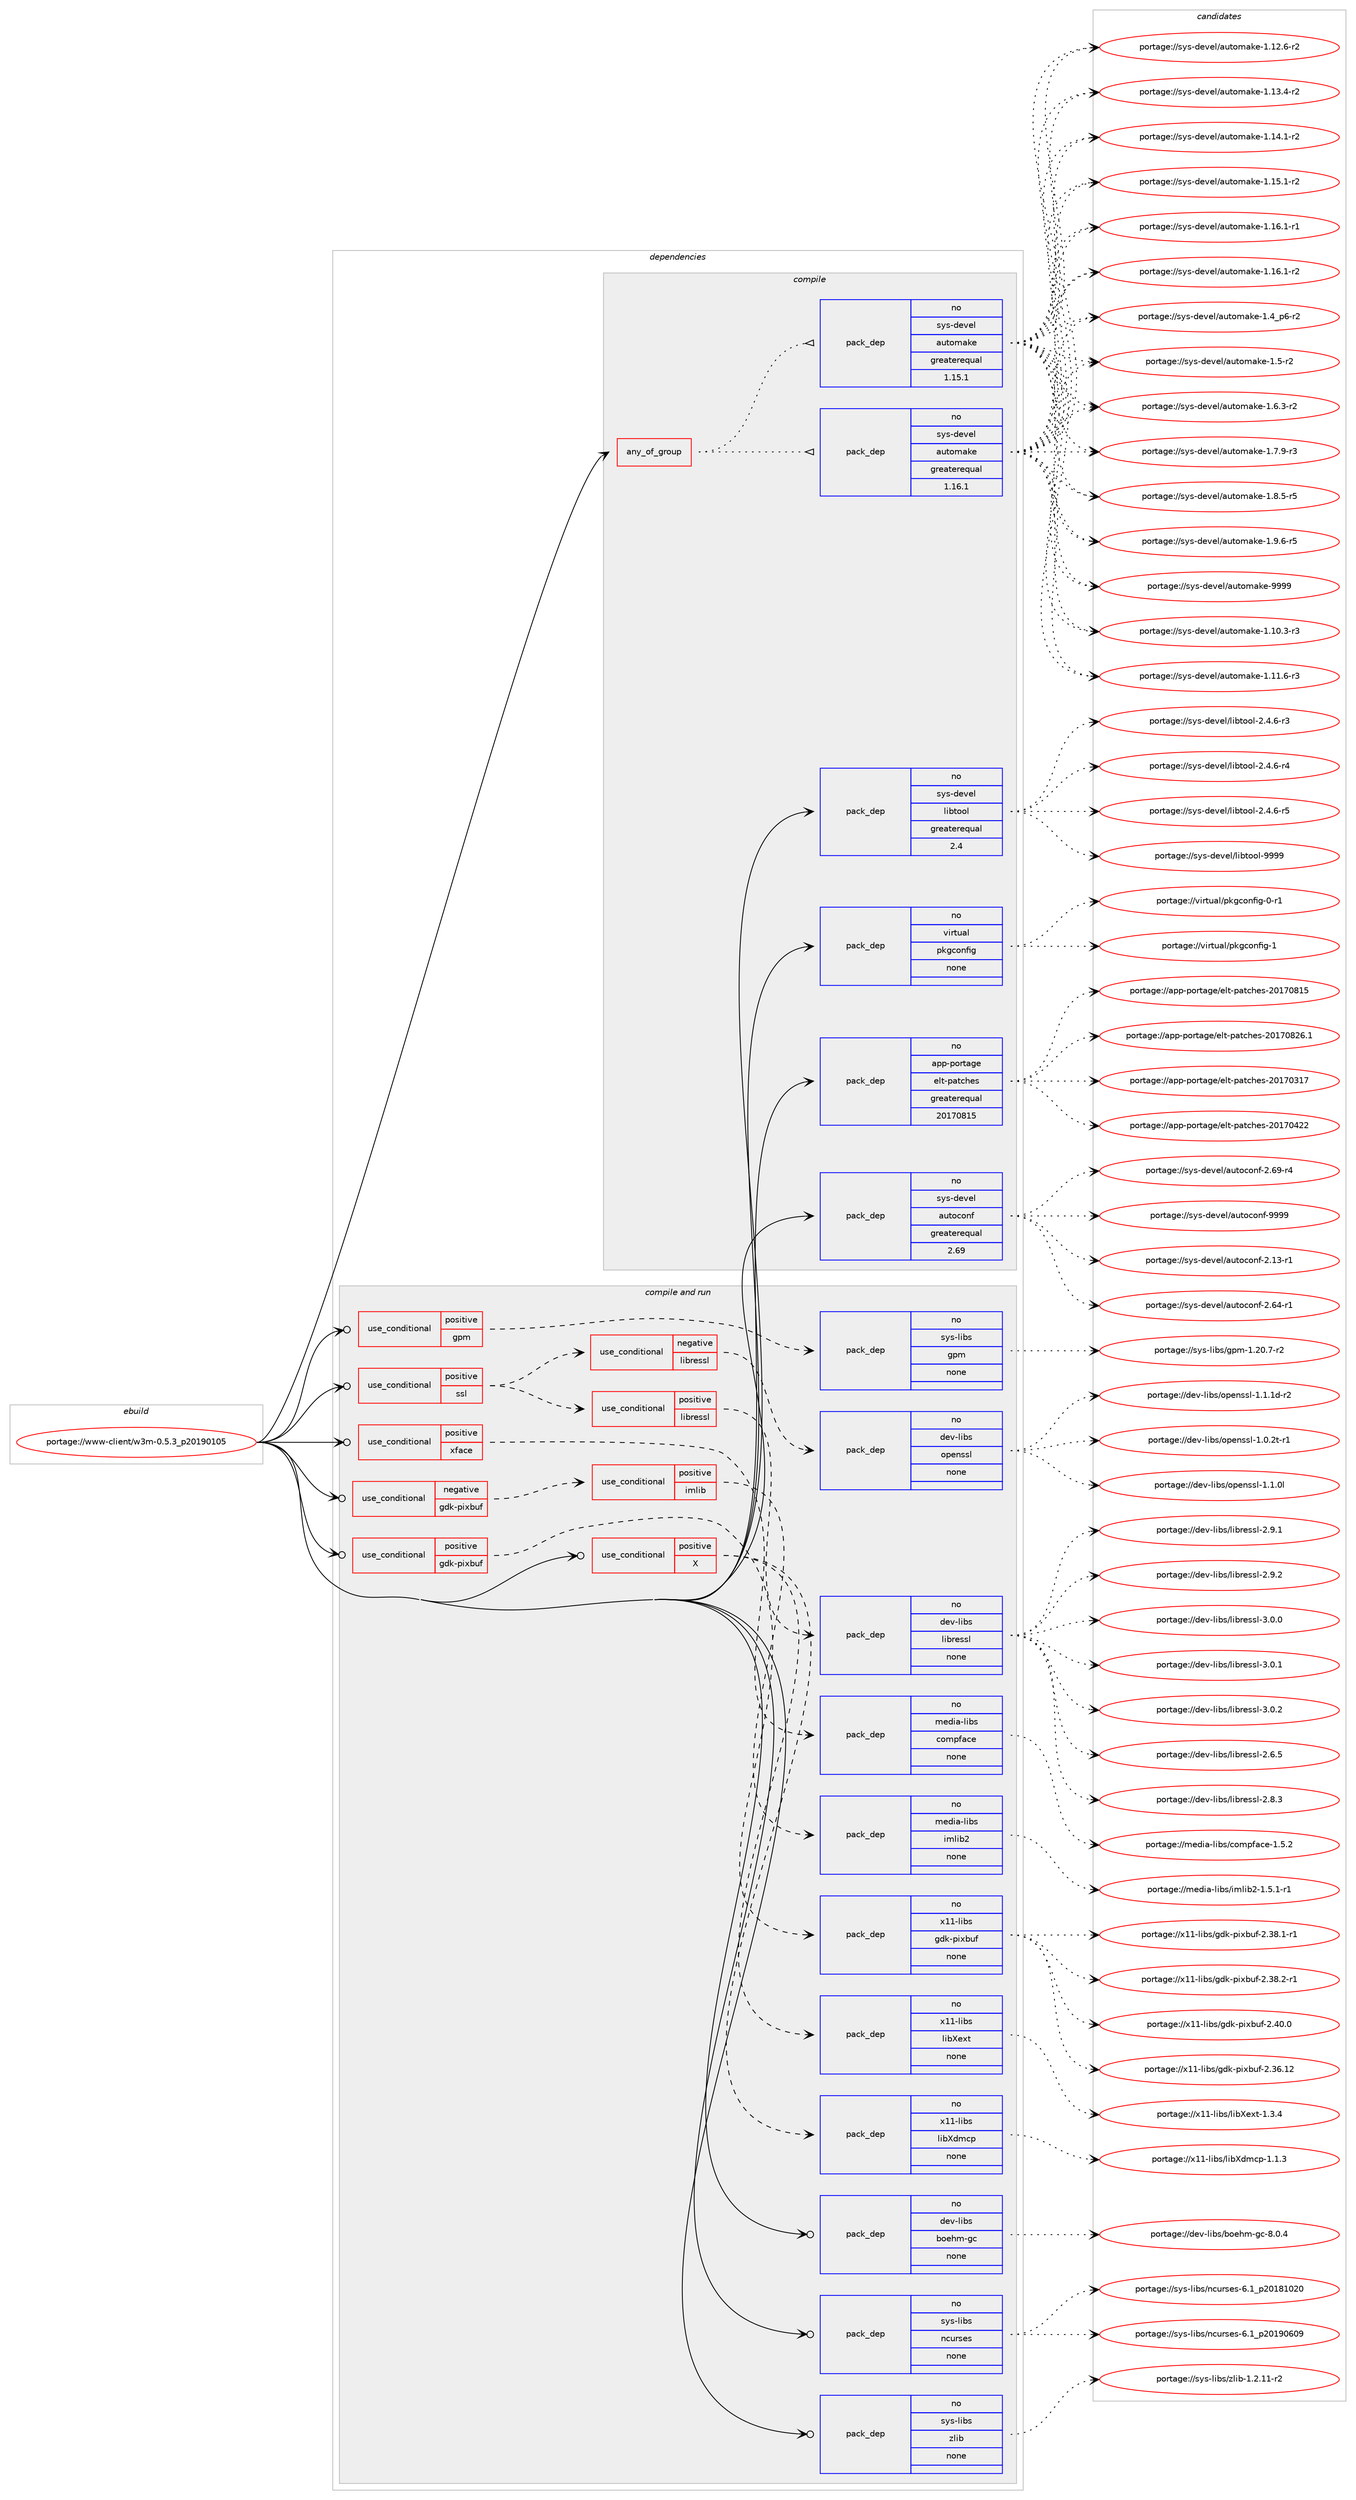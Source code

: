digraph prolog {

# *************
# Graph options
# *************

newrank=true;
concentrate=true;
compound=true;
graph [rankdir=LR,fontname=Helvetica,fontsize=10,ranksep=1.5];#, ranksep=2.5, nodesep=0.2];
edge  [arrowhead=vee];
node  [fontname=Helvetica,fontsize=10];

# **********
# The ebuild
# **********

subgraph cluster_leftcol {
color=gray;
rank=same;
label=<<i>ebuild</i>>;
id [label="portage://www-client/w3m-0.5.3_p20190105", color=red, width=4, href="../www-client/w3m-0.5.3_p20190105.svg"];
}

# ****************
# The dependencies
# ****************

subgraph cluster_midcol {
color=gray;
label=<<i>dependencies</i>>;
subgraph cluster_compile {
fillcolor="#eeeeee";
style=filled;
label=<<i>compile</i>>;
subgraph any7586 {
dependency442719 [label=<<TABLE BORDER="0" CELLBORDER="1" CELLSPACING="0" CELLPADDING="4"><TR><TD CELLPADDING="10">any_of_group</TD></TR></TABLE>>, shape=none, color=red];subgraph pack328354 {
dependency442720 [label=<<TABLE BORDER="0" CELLBORDER="1" CELLSPACING="0" CELLPADDING="4" WIDTH="220"><TR><TD ROWSPAN="6" CELLPADDING="30">pack_dep</TD></TR><TR><TD WIDTH="110">no</TD></TR><TR><TD>sys-devel</TD></TR><TR><TD>automake</TD></TR><TR><TD>greaterequal</TD></TR><TR><TD>1.16.1</TD></TR></TABLE>>, shape=none, color=blue];
}
dependency442719:e -> dependency442720:w [weight=20,style="dotted",arrowhead="oinv"];
subgraph pack328355 {
dependency442721 [label=<<TABLE BORDER="0" CELLBORDER="1" CELLSPACING="0" CELLPADDING="4" WIDTH="220"><TR><TD ROWSPAN="6" CELLPADDING="30">pack_dep</TD></TR><TR><TD WIDTH="110">no</TD></TR><TR><TD>sys-devel</TD></TR><TR><TD>automake</TD></TR><TR><TD>greaterequal</TD></TR><TR><TD>1.15.1</TD></TR></TABLE>>, shape=none, color=blue];
}
dependency442719:e -> dependency442721:w [weight=20,style="dotted",arrowhead="oinv"];
}
id:e -> dependency442719:w [weight=20,style="solid",arrowhead="vee"];
subgraph pack328356 {
dependency442722 [label=<<TABLE BORDER="0" CELLBORDER="1" CELLSPACING="0" CELLPADDING="4" WIDTH="220"><TR><TD ROWSPAN="6" CELLPADDING="30">pack_dep</TD></TR><TR><TD WIDTH="110">no</TD></TR><TR><TD>app-portage</TD></TR><TR><TD>elt-patches</TD></TR><TR><TD>greaterequal</TD></TR><TR><TD>20170815</TD></TR></TABLE>>, shape=none, color=blue];
}
id:e -> dependency442722:w [weight=20,style="solid",arrowhead="vee"];
subgraph pack328357 {
dependency442723 [label=<<TABLE BORDER="0" CELLBORDER="1" CELLSPACING="0" CELLPADDING="4" WIDTH="220"><TR><TD ROWSPAN="6" CELLPADDING="30">pack_dep</TD></TR><TR><TD WIDTH="110">no</TD></TR><TR><TD>sys-devel</TD></TR><TR><TD>autoconf</TD></TR><TR><TD>greaterequal</TD></TR><TR><TD>2.69</TD></TR></TABLE>>, shape=none, color=blue];
}
id:e -> dependency442723:w [weight=20,style="solid",arrowhead="vee"];
subgraph pack328358 {
dependency442724 [label=<<TABLE BORDER="0" CELLBORDER="1" CELLSPACING="0" CELLPADDING="4" WIDTH="220"><TR><TD ROWSPAN="6" CELLPADDING="30">pack_dep</TD></TR><TR><TD WIDTH="110">no</TD></TR><TR><TD>sys-devel</TD></TR><TR><TD>libtool</TD></TR><TR><TD>greaterequal</TD></TR><TR><TD>2.4</TD></TR></TABLE>>, shape=none, color=blue];
}
id:e -> dependency442724:w [weight=20,style="solid",arrowhead="vee"];
subgraph pack328359 {
dependency442725 [label=<<TABLE BORDER="0" CELLBORDER="1" CELLSPACING="0" CELLPADDING="4" WIDTH="220"><TR><TD ROWSPAN="6" CELLPADDING="30">pack_dep</TD></TR><TR><TD WIDTH="110">no</TD></TR><TR><TD>virtual</TD></TR><TR><TD>pkgconfig</TD></TR><TR><TD>none</TD></TR><TR><TD></TD></TR></TABLE>>, shape=none, color=blue];
}
id:e -> dependency442725:w [weight=20,style="solid",arrowhead="vee"];
}
subgraph cluster_compileandrun {
fillcolor="#eeeeee";
style=filled;
label=<<i>compile and run</i>>;
subgraph cond106497 {
dependency442726 [label=<<TABLE BORDER="0" CELLBORDER="1" CELLSPACING="0" CELLPADDING="4"><TR><TD ROWSPAN="3" CELLPADDING="10">use_conditional</TD></TR><TR><TD>negative</TD></TR><TR><TD>gdk-pixbuf</TD></TR></TABLE>>, shape=none, color=red];
subgraph cond106498 {
dependency442727 [label=<<TABLE BORDER="0" CELLBORDER="1" CELLSPACING="0" CELLPADDING="4"><TR><TD ROWSPAN="3" CELLPADDING="10">use_conditional</TD></TR><TR><TD>positive</TD></TR><TR><TD>imlib</TD></TR></TABLE>>, shape=none, color=red];
subgraph pack328360 {
dependency442728 [label=<<TABLE BORDER="0" CELLBORDER="1" CELLSPACING="0" CELLPADDING="4" WIDTH="220"><TR><TD ROWSPAN="6" CELLPADDING="30">pack_dep</TD></TR><TR><TD WIDTH="110">no</TD></TR><TR><TD>media-libs</TD></TR><TR><TD>imlib2</TD></TR><TR><TD>none</TD></TR><TR><TD></TD></TR></TABLE>>, shape=none, color=blue];
}
dependency442727:e -> dependency442728:w [weight=20,style="dashed",arrowhead="vee"];
}
dependency442726:e -> dependency442727:w [weight=20,style="dashed",arrowhead="vee"];
}
id:e -> dependency442726:w [weight=20,style="solid",arrowhead="odotvee"];
subgraph cond106499 {
dependency442729 [label=<<TABLE BORDER="0" CELLBORDER="1" CELLSPACING="0" CELLPADDING="4"><TR><TD ROWSPAN="3" CELLPADDING="10">use_conditional</TD></TR><TR><TD>positive</TD></TR><TR><TD>X</TD></TR></TABLE>>, shape=none, color=red];
subgraph pack328361 {
dependency442730 [label=<<TABLE BORDER="0" CELLBORDER="1" CELLSPACING="0" CELLPADDING="4" WIDTH="220"><TR><TD ROWSPAN="6" CELLPADDING="30">pack_dep</TD></TR><TR><TD WIDTH="110">no</TD></TR><TR><TD>x11-libs</TD></TR><TR><TD>libXdmcp</TD></TR><TR><TD>none</TD></TR><TR><TD></TD></TR></TABLE>>, shape=none, color=blue];
}
dependency442729:e -> dependency442730:w [weight=20,style="dashed",arrowhead="vee"];
subgraph pack328362 {
dependency442731 [label=<<TABLE BORDER="0" CELLBORDER="1" CELLSPACING="0" CELLPADDING="4" WIDTH="220"><TR><TD ROWSPAN="6" CELLPADDING="30">pack_dep</TD></TR><TR><TD WIDTH="110">no</TD></TR><TR><TD>x11-libs</TD></TR><TR><TD>libXext</TD></TR><TR><TD>none</TD></TR><TR><TD></TD></TR></TABLE>>, shape=none, color=blue];
}
dependency442729:e -> dependency442731:w [weight=20,style="dashed",arrowhead="vee"];
}
id:e -> dependency442729:w [weight=20,style="solid",arrowhead="odotvee"];
subgraph cond106500 {
dependency442732 [label=<<TABLE BORDER="0" CELLBORDER="1" CELLSPACING="0" CELLPADDING="4"><TR><TD ROWSPAN="3" CELLPADDING="10">use_conditional</TD></TR><TR><TD>positive</TD></TR><TR><TD>gdk-pixbuf</TD></TR></TABLE>>, shape=none, color=red];
subgraph pack328363 {
dependency442733 [label=<<TABLE BORDER="0" CELLBORDER="1" CELLSPACING="0" CELLPADDING="4" WIDTH="220"><TR><TD ROWSPAN="6" CELLPADDING="30">pack_dep</TD></TR><TR><TD WIDTH="110">no</TD></TR><TR><TD>x11-libs</TD></TR><TR><TD>gdk-pixbuf</TD></TR><TR><TD>none</TD></TR><TR><TD></TD></TR></TABLE>>, shape=none, color=blue];
}
dependency442732:e -> dependency442733:w [weight=20,style="dashed",arrowhead="vee"];
}
id:e -> dependency442732:w [weight=20,style="solid",arrowhead="odotvee"];
subgraph cond106501 {
dependency442734 [label=<<TABLE BORDER="0" CELLBORDER="1" CELLSPACING="0" CELLPADDING="4"><TR><TD ROWSPAN="3" CELLPADDING="10">use_conditional</TD></TR><TR><TD>positive</TD></TR><TR><TD>gpm</TD></TR></TABLE>>, shape=none, color=red];
subgraph pack328364 {
dependency442735 [label=<<TABLE BORDER="0" CELLBORDER="1" CELLSPACING="0" CELLPADDING="4" WIDTH="220"><TR><TD ROWSPAN="6" CELLPADDING="30">pack_dep</TD></TR><TR><TD WIDTH="110">no</TD></TR><TR><TD>sys-libs</TD></TR><TR><TD>gpm</TD></TR><TR><TD>none</TD></TR><TR><TD></TD></TR></TABLE>>, shape=none, color=blue];
}
dependency442734:e -> dependency442735:w [weight=20,style="dashed",arrowhead="vee"];
}
id:e -> dependency442734:w [weight=20,style="solid",arrowhead="odotvee"];
subgraph cond106502 {
dependency442736 [label=<<TABLE BORDER="0" CELLBORDER="1" CELLSPACING="0" CELLPADDING="4"><TR><TD ROWSPAN="3" CELLPADDING="10">use_conditional</TD></TR><TR><TD>positive</TD></TR><TR><TD>ssl</TD></TR></TABLE>>, shape=none, color=red];
subgraph cond106503 {
dependency442737 [label=<<TABLE BORDER="0" CELLBORDER="1" CELLSPACING="0" CELLPADDING="4"><TR><TD ROWSPAN="3" CELLPADDING="10">use_conditional</TD></TR><TR><TD>negative</TD></TR><TR><TD>libressl</TD></TR></TABLE>>, shape=none, color=red];
subgraph pack328365 {
dependency442738 [label=<<TABLE BORDER="0" CELLBORDER="1" CELLSPACING="0" CELLPADDING="4" WIDTH="220"><TR><TD ROWSPAN="6" CELLPADDING="30">pack_dep</TD></TR><TR><TD WIDTH="110">no</TD></TR><TR><TD>dev-libs</TD></TR><TR><TD>openssl</TD></TR><TR><TD>none</TD></TR><TR><TD></TD></TR></TABLE>>, shape=none, color=blue];
}
dependency442737:e -> dependency442738:w [weight=20,style="dashed",arrowhead="vee"];
}
dependency442736:e -> dependency442737:w [weight=20,style="dashed",arrowhead="vee"];
subgraph cond106504 {
dependency442739 [label=<<TABLE BORDER="0" CELLBORDER="1" CELLSPACING="0" CELLPADDING="4"><TR><TD ROWSPAN="3" CELLPADDING="10">use_conditional</TD></TR><TR><TD>positive</TD></TR><TR><TD>libressl</TD></TR></TABLE>>, shape=none, color=red];
subgraph pack328366 {
dependency442740 [label=<<TABLE BORDER="0" CELLBORDER="1" CELLSPACING="0" CELLPADDING="4" WIDTH="220"><TR><TD ROWSPAN="6" CELLPADDING="30">pack_dep</TD></TR><TR><TD WIDTH="110">no</TD></TR><TR><TD>dev-libs</TD></TR><TR><TD>libressl</TD></TR><TR><TD>none</TD></TR><TR><TD></TD></TR></TABLE>>, shape=none, color=blue];
}
dependency442739:e -> dependency442740:w [weight=20,style="dashed",arrowhead="vee"];
}
dependency442736:e -> dependency442739:w [weight=20,style="dashed",arrowhead="vee"];
}
id:e -> dependency442736:w [weight=20,style="solid",arrowhead="odotvee"];
subgraph cond106505 {
dependency442741 [label=<<TABLE BORDER="0" CELLBORDER="1" CELLSPACING="0" CELLPADDING="4"><TR><TD ROWSPAN="3" CELLPADDING="10">use_conditional</TD></TR><TR><TD>positive</TD></TR><TR><TD>xface</TD></TR></TABLE>>, shape=none, color=red];
subgraph pack328367 {
dependency442742 [label=<<TABLE BORDER="0" CELLBORDER="1" CELLSPACING="0" CELLPADDING="4" WIDTH="220"><TR><TD ROWSPAN="6" CELLPADDING="30">pack_dep</TD></TR><TR><TD WIDTH="110">no</TD></TR><TR><TD>media-libs</TD></TR><TR><TD>compface</TD></TR><TR><TD>none</TD></TR><TR><TD></TD></TR></TABLE>>, shape=none, color=blue];
}
dependency442741:e -> dependency442742:w [weight=20,style="dashed",arrowhead="vee"];
}
id:e -> dependency442741:w [weight=20,style="solid",arrowhead="odotvee"];
subgraph pack328368 {
dependency442743 [label=<<TABLE BORDER="0" CELLBORDER="1" CELLSPACING="0" CELLPADDING="4" WIDTH="220"><TR><TD ROWSPAN="6" CELLPADDING="30">pack_dep</TD></TR><TR><TD WIDTH="110">no</TD></TR><TR><TD>dev-libs</TD></TR><TR><TD>boehm-gc</TD></TR><TR><TD>none</TD></TR><TR><TD></TD></TR></TABLE>>, shape=none, color=blue];
}
id:e -> dependency442743:w [weight=20,style="solid",arrowhead="odotvee"];
subgraph pack328369 {
dependency442744 [label=<<TABLE BORDER="0" CELLBORDER="1" CELLSPACING="0" CELLPADDING="4" WIDTH="220"><TR><TD ROWSPAN="6" CELLPADDING="30">pack_dep</TD></TR><TR><TD WIDTH="110">no</TD></TR><TR><TD>sys-libs</TD></TR><TR><TD>ncurses</TD></TR><TR><TD>none</TD></TR><TR><TD></TD></TR></TABLE>>, shape=none, color=blue];
}
id:e -> dependency442744:w [weight=20,style="solid",arrowhead="odotvee"];
subgraph pack328370 {
dependency442745 [label=<<TABLE BORDER="0" CELLBORDER="1" CELLSPACING="0" CELLPADDING="4" WIDTH="220"><TR><TD ROWSPAN="6" CELLPADDING="30">pack_dep</TD></TR><TR><TD WIDTH="110">no</TD></TR><TR><TD>sys-libs</TD></TR><TR><TD>zlib</TD></TR><TR><TD>none</TD></TR><TR><TD></TD></TR></TABLE>>, shape=none, color=blue];
}
id:e -> dependency442745:w [weight=20,style="solid",arrowhead="odotvee"];
}
subgraph cluster_run {
fillcolor="#eeeeee";
style=filled;
label=<<i>run</i>>;
}
}

# **************
# The candidates
# **************

subgraph cluster_choices {
rank=same;
color=gray;
label=<<i>candidates</i>>;

subgraph choice328354 {
color=black;
nodesep=1;
choiceportage11512111545100101118101108479711711611110997107101454946494846514511451 [label="portage://sys-devel/automake-1.10.3-r3", color=red, width=4,href="../sys-devel/automake-1.10.3-r3.svg"];
choiceportage11512111545100101118101108479711711611110997107101454946494946544511451 [label="portage://sys-devel/automake-1.11.6-r3", color=red, width=4,href="../sys-devel/automake-1.11.6-r3.svg"];
choiceportage11512111545100101118101108479711711611110997107101454946495046544511450 [label="portage://sys-devel/automake-1.12.6-r2", color=red, width=4,href="../sys-devel/automake-1.12.6-r2.svg"];
choiceportage11512111545100101118101108479711711611110997107101454946495146524511450 [label="portage://sys-devel/automake-1.13.4-r2", color=red, width=4,href="../sys-devel/automake-1.13.4-r2.svg"];
choiceportage11512111545100101118101108479711711611110997107101454946495246494511450 [label="portage://sys-devel/automake-1.14.1-r2", color=red, width=4,href="../sys-devel/automake-1.14.1-r2.svg"];
choiceportage11512111545100101118101108479711711611110997107101454946495346494511450 [label="portage://sys-devel/automake-1.15.1-r2", color=red, width=4,href="../sys-devel/automake-1.15.1-r2.svg"];
choiceportage11512111545100101118101108479711711611110997107101454946495446494511449 [label="portage://sys-devel/automake-1.16.1-r1", color=red, width=4,href="../sys-devel/automake-1.16.1-r1.svg"];
choiceportage11512111545100101118101108479711711611110997107101454946495446494511450 [label="portage://sys-devel/automake-1.16.1-r2", color=red, width=4,href="../sys-devel/automake-1.16.1-r2.svg"];
choiceportage115121115451001011181011084797117116111109971071014549465295112544511450 [label="portage://sys-devel/automake-1.4_p6-r2", color=red, width=4,href="../sys-devel/automake-1.4_p6-r2.svg"];
choiceportage11512111545100101118101108479711711611110997107101454946534511450 [label="portage://sys-devel/automake-1.5-r2", color=red, width=4,href="../sys-devel/automake-1.5-r2.svg"];
choiceportage115121115451001011181011084797117116111109971071014549465446514511450 [label="portage://sys-devel/automake-1.6.3-r2", color=red, width=4,href="../sys-devel/automake-1.6.3-r2.svg"];
choiceportage115121115451001011181011084797117116111109971071014549465546574511451 [label="portage://sys-devel/automake-1.7.9-r3", color=red, width=4,href="../sys-devel/automake-1.7.9-r3.svg"];
choiceportage115121115451001011181011084797117116111109971071014549465646534511453 [label="portage://sys-devel/automake-1.8.5-r5", color=red, width=4,href="../sys-devel/automake-1.8.5-r5.svg"];
choiceportage115121115451001011181011084797117116111109971071014549465746544511453 [label="portage://sys-devel/automake-1.9.6-r5", color=red, width=4,href="../sys-devel/automake-1.9.6-r5.svg"];
choiceportage115121115451001011181011084797117116111109971071014557575757 [label="portage://sys-devel/automake-9999", color=red, width=4,href="../sys-devel/automake-9999.svg"];
dependency442720:e -> choiceportage11512111545100101118101108479711711611110997107101454946494846514511451:w [style=dotted,weight="100"];
dependency442720:e -> choiceportage11512111545100101118101108479711711611110997107101454946494946544511451:w [style=dotted,weight="100"];
dependency442720:e -> choiceportage11512111545100101118101108479711711611110997107101454946495046544511450:w [style=dotted,weight="100"];
dependency442720:e -> choiceportage11512111545100101118101108479711711611110997107101454946495146524511450:w [style=dotted,weight="100"];
dependency442720:e -> choiceportage11512111545100101118101108479711711611110997107101454946495246494511450:w [style=dotted,weight="100"];
dependency442720:e -> choiceportage11512111545100101118101108479711711611110997107101454946495346494511450:w [style=dotted,weight="100"];
dependency442720:e -> choiceportage11512111545100101118101108479711711611110997107101454946495446494511449:w [style=dotted,weight="100"];
dependency442720:e -> choiceportage11512111545100101118101108479711711611110997107101454946495446494511450:w [style=dotted,weight="100"];
dependency442720:e -> choiceportage115121115451001011181011084797117116111109971071014549465295112544511450:w [style=dotted,weight="100"];
dependency442720:e -> choiceportage11512111545100101118101108479711711611110997107101454946534511450:w [style=dotted,weight="100"];
dependency442720:e -> choiceportage115121115451001011181011084797117116111109971071014549465446514511450:w [style=dotted,weight="100"];
dependency442720:e -> choiceportage115121115451001011181011084797117116111109971071014549465546574511451:w [style=dotted,weight="100"];
dependency442720:e -> choiceportage115121115451001011181011084797117116111109971071014549465646534511453:w [style=dotted,weight="100"];
dependency442720:e -> choiceportage115121115451001011181011084797117116111109971071014549465746544511453:w [style=dotted,weight="100"];
dependency442720:e -> choiceportage115121115451001011181011084797117116111109971071014557575757:w [style=dotted,weight="100"];
}
subgraph choice328355 {
color=black;
nodesep=1;
choiceportage11512111545100101118101108479711711611110997107101454946494846514511451 [label="portage://sys-devel/automake-1.10.3-r3", color=red, width=4,href="../sys-devel/automake-1.10.3-r3.svg"];
choiceportage11512111545100101118101108479711711611110997107101454946494946544511451 [label="portage://sys-devel/automake-1.11.6-r3", color=red, width=4,href="../sys-devel/automake-1.11.6-r3.svg"];
choiceportage11512111545100101118101108479711711611110997107101454946495046544511450 [label="portage://sys-devel/automake-1.12.6-r2", color=red, width=4,href="../sys-devel/automake-1.12.6-r2.svg"];
choiceportage11512111545100101118101108479711711611110997107101454946495146524511450 [label="portage://sys-devel/automake-1.13.4-r2", color=red, width=4,href="../sys-devel/automake-1.13.4-r2.svg"];
choiceportage11512111545100101118101108479711711611110997107101454946495246494511450 [label="portage://sys-devel/automake-1.14.1-r2", color=red, width=4,href="../sys-devel/automake-1.14.1-r2.svg"];
choiceportage11512111545100101118101108479711711611110997107101454946495346494511450 [label="portage://sys-devel/automake-1.15.1-r2", color=red, width=4,href="../sys-devel/automake-1.15.1-r2.svg"];
choiceportage11512111545100101118101108479711711611110997107101454946495446494511449 [label="portage://sys-devel/automake-1.16.1-r1", color=red, width=4,href="../sys-devel/automake-1.16.1-r1.svg"];
choiceportage11512111545100101118101108479711711611110997107101454946495446494511450 [label="portage://sys-devel/automake-1.16.1-r2", color=red, width=4,href="../sys-devel/automake-1.16.1-r2.svg"];
choiceportage115121115451001011181011084797117116111109971071014549465295112544511450 [label="portage://sys-devel/automake-1.4_p6-r2", color=red, width=4,href="../sys-devel/automake-1.4_p6-r2.svg"];
choiceportage11512111545100101118101108479711711611110997107101454946534511450 [label="portage://sys-devel/automake-1.5-r2", color=red, width=4,href="../sys-devel/automake-1.5-r2.svg"];
choiceportage115121115451001011181011084797117116111109971071014549465446514511450 [label="portage://sys-devel/automake-1.6.3-r2", color=red, width=4,href="../sys-devel/automake-1.6.3-r2.svg"];
choiceportage115121115451001011181011084797117116111109971071014549465546574511451 [label="portage://sys-devel/automake-1.7.9-r3", color=red, width=4,href="../sys-devel/automake-1.7.9-r3.svg"];
choiceportage115121115451001011181011084797117116111109971071014549465646534511453 [label="portage://sys-devel/automake-1.8.5-r5", color=red, width=4,href="../sys-devel/automake-1.8.5-r5.svg"];
choiceportage115121115451001011181011084797117116111109971071014549465746544511453 [label="portage://sys-devel/automake-1.9.6-r5", color=red, width=4,href="../sys-devel/automake-1.9.6-r5.svg"];
choiceportage115121115451001011181011084797117116111109971071014557575757 [label="portage://sys-devel/automake-9999", color=red, width=4,href="../sys-devel/automake-9999.svg"];
dependency442721:e -> choiceportage11512111545100101118101108479711711611110997107101454946494846514511451:w [style=dotted,weight="100"];
dependency442721:e -> choiceportage11512111545100101118101108479711711611110997107101454946494946544511451:w [style=dotted,weight="100"];
dependency442721:e -> choiceportage11512111545100101118101108479711711611110997107101454946495046544511450:w [style=dotted,weight="100"];
dependency442721:e -> choiceportage11512111545100101118101108479711711611110997107101454946495146524511450:w [style=dotted,weight="100"];
dependency442721:e -> choiceportage11512111545100101118101108479711711611110997107101454946495246494511450:w [style=dotted,weight="100"];
dependency442721:e -> choiceportage11512111545100101118101108479711711611110997107101454946495346494511450:w [style=dotted,weight="100"];
dependency442721:e -> choiceportage11512111545100101118101108479711711611110997107101454946495446494511449:w [style=dotted,weight="100"];
dependency442721:e -> choiceportage11512111545100101118101108479711711611110997107101454946495446494511450:w [style=dotted,weight="100"];
dependency442721:e -> choiceportage115121115451001011181011084797117116111109971071014549465295112544511450:w [style=dotted,weight="100"];
dependency442721:e -> choiceportage11512111545100101118101108479711711611110997107101454946534511450:w [style=dotted,weight="100"];
dependency442721:e -> choiceportage115121115451001011181011084797117116111109971071014549465446514511450:w [style=dotted,weight="100"];
dependency442721:e -> choiceportage115121115451001011181011084797117116111109971071014549465546574511451:w [style=dotted,weight="100"];
dependency442721:e -> choiceportage115121115451001011181011084797117116111109971071014549465646534511453:w [style=dotted,weight="100"];
dependency442721:e -> choiceportage115121115451001011181011084797117116111109971071014549465746544511453:w [style=dotted,weight="100"];
dependency442721:e -> choiceportage115121115451001011181011084797117116111109971071014557575757:w [style=dotted,weight="100"];
}
subgraph choice328356 {
color=black;
nodesep=1;
choiceportage97112112451121111141169710310147101108116451129711699104101115455048495548514955 [label="portage://app-portage/elt-patches-20170317", color=red, width=4,href="../app-portage/elt-patches-20170317.svg"];
choiceportage97112112451121111141169710310147101108116451129711699104101115455048495548525050 [label="portage://app-portage/elt-patches-20170422", color=red, width=4,href="../app-portage/elt-patches-20170422.svg"];
choiceportage97112112451121111141169710310147101108116451129711699104101115455048495548564953 [label="portage://app-portage/elt-patches-20170815", color=red, width=4,href="../app-portage/elt-patches-20170815.svg"];
choiceportage971121124511211111411697103101471011081164511297116991041011154550484955485650544649 [label="portage://app-portage/elt-patches-20170826.1", color=red, width=4,href="../app-portage/elt-patches-20170826.1.svg"];
dependency442722:e -> choiceportage97112112451121111141169710310147101108116451129711699104101115455048495548514955:w [style=dotted,weight="100"];
dependency442722:e -> choiceportage97112112451121111141169710310147101108116451129711699104101115455048495548525050:w [style=dotted,weight="100"];
dependency442722:e -> choiceportage97112112451121111141169710310147101108116451129711699104101115455048495548564953:w [style=dotted,weight="100"];
dependency442722:e -> choiceportage971121124511211111411697103101471011081164511297116991041011154550484955485650544649:w [style=dotted,weight="100"];
}
subgraph choice328357 {
color=black;
nodesep=1;
choiceportage1151211154510010111810110847971171161119911111010245504649514511449 [label="portage://sys-devel/autoconf-2.13-r1", color=red, width=4,href="../sys-devel/autoconf-2.13-r1.svg"];
choiceportage1151211154510010111810110847971171161119911111010245504654524511449 [label="portage://sys-devel/autoconf-2.64-r1", color=red, width=4,href="../sys-devel/autoconf-2.64-r1.svg"];
choiceportage1151211154510010111810110847971171161119911111010245504654574511452 [label="portage://sys-devel/autoconf-2.69-r4", color=red, width=4,href="../sys-devel/autoconf-2.69-r4.svg"];
choiceportage115121115451001011181011084797117116111991111101024557575757 [label="portage://sys-devel/autoconf-9999", color=red, width=4,href="../sys-devel/autoconf-9999.svg"];
dependency442723:e -> choiceportage1151211154510010111810110847971171161119911111010245504649514511449:w [style=dotted,weight="100"];
dependency442723:e -> choiceportage1151211154510010111810110847971171161119911111010245504654524511449:w [style=dotted,weight="100"];
dependency442723:e -> choiceportage1151211154510010111810110847971171161119911111010245504654574511452:w [style=dotted,weight="100"];
dependency442723:e -> choiceportage115121115451001011181011084797117116111991111101024557575757:w [style=dotted,weight="100"];
}
subgraph choice328358 {
color=black;
nodesep=1;
choiceportage1151211154510010111810110847108105981161111111084550465246544511451 [label="portage://sys-devel/libtool-2.4.6-r3", color=red, width=4,href="../sys-devel/libtool-2.4.6-r3.svg"];
choiceportage1151211154510010111810110847108105981161111111084550465246544511452 [label="portage://sys-devel/libtool-2.4.6-r4", color=red, width=4,href="../sys-devel/libtool-2.4.6-r4.svg"];
choiceportage1151211154510010111810110847108105981161111111084550465246544511453 [label="portage://sys-devel/libtool-2.4.6-r5", color=red, width=4,href="../sys-devel/libtool-2.4.6-r5.svg"];
choiceportage1151211154510010111810110847108105981161111111084557575757 [label="portage://sys-devel/libtool-9999", color=red, width=4,href="../sys-devel/libtool-9999.svg"];
dependency442724:e -> choiceportage1151211154510010111810110847108105981161111111084550465246544511451:w [style=dotted,weight="100"];
dependency442724:e -> choiceportage1151211154510010111810110847108105981161111111084550465246544511452:w [style=dotted,weight="100"];
dependency442724:e -> choiceportage1151211154510010111810110847108105981161111111084550465246544511453:w [style=dotted,weight="100"];
dependency442724:e -> choiceportage1151211154510010111810110847108105981161111111084557575757:w [style=dotted,weight="100"];
}
subgraph choice328359 {
color=black;
nodesep=1;
choiceportage11810511411611797108471121071039911111010210510345484511449 [label="portage://virtual/pkgconfig-0-r1", color=red, width=4,href="../virtual/pkgconfig-0-r1.svg"];
choiceportage1181051141161179710847112107103991111101021051034549 [label="portage://virtual/pkgconfig-1", color=red, width=4,href="../virtual/pkgconfig-1.svg"];
dependency442725:e -> choiceportage11810511411611797108471121071039911111010210510345484511449:w [style=dotted,weight="100"];
dependency442725:e -> choiceportage1181051141161179710847112107103991111101021051034549:w [style=dotted,weight="100"];
}
subgraph choice328360 {
color=black;
nodesep=1;
choiceportage1091011001059745108105981154710510910810598504549465346494511449 [label="portage://media-libs/imlib2-1.5.1-r1", color=red, width=4,href="../media-libs/imlib2-1.5.1-r1.svg"];
dependency442728:e -> choiceportage1091011001059745108105981154710510910810598504549465346494511449:w [style=dotted,weight="100"];
}
subgraph choice328361 {
color=black;
nodesep=1;
choiceportage1204949451081059811547108105988810010999112454946494651 [label="portage://x11-libs/libXdmcp-1.1.3", color=red, width=4,href="../x11-libs/libXdmcp-1.1.3.svg"];
dependency442730:e -> choiceportage1204949451081059811547108105988810010999112454946494651:w [style=dotted,weight="100"];
}
subgraph choice328362 {
color=black;
nodesep=1;
choiceportage12049494510810598115471081059888101120116454946514652 [label="portage://x11-libs/libXext-1.3.4", color=red, width=4,href="../x11-libs/libXext-1.3.4.svg"];
dependency442731:e -> choiceportage12049494510810598115471081059888101120116454946514652:w [style=dotted,weight="100"];
}
subgraph choice328363 {
color=black;
nodesep=1;
choiceportage120494945108105981154710310010745112105120981171024550465154464950 [label="portage://x11-libs/gdk-pixbuf-2.36.12", color=red, width=4,href="../x11-libs/gdk-pixbuf-2.36.12.svg"];
choiceportage12049494510810598115471031001074511210512098117102455046515646494511449 [label="portage://x11-libs/gdk-pixbuf-2.38.1-r1", color=red, width=4,href="../x11-libs/gdk-pixbuf-2.38.1-r1.svg"];
choiceportage12049494510810598115471031001074511210512098117102455046515646504511449 [label="portage://x11-libs/gdk-pixbuf-2.38.2-r1", color=red, width=4,href="../x11-libs/gdk-pixbuf-2.38.2-r1.svg"];
choiceportage1204949451081059811547103100107451121051209811710245504652484648 [label="portage://x11-libs/gdk-pixbuf-2.40.0", color=red, width=4,href="../x11-libs/gdk-pixbuf-2.40.0.svg"];
dependency442733:e -> choiceportage120494945108105981154710310010745112105120981171024550465154464950:w [style=dotted,weight="100"];
dependency442733:e -> choiceportage12049494510810598115471031001074511210512098117102455046515646494511449:w [style=dotted,weight="100"];
dependency442733:e -> choiceportage12049494510810598115471031001074511210512098117102455046515646504511449:w [style=dotted,weight="100"];
dependency442733:e -> choiceportage1204949451081059811547103100107451121051209811710245504652484648:w [style=dotted,weight="100"];
}
subgraph choice328364 {
color=black;
nodesep=1;
choiceportage115121115451081059811547103112109454946504846554511450 [label="portage://sys-libs/gpm-1.20.7-r2", color=red, width=4,href="../sys-libs/gpm-1.20.7-r2.svg"];
dependency442735:e -> choiceportage115121115451081059811547103112109454946504846554511450:w [style=dotted,weight="100"];
}
subgraph choice328365 {
color=black;
nodesep=1;
choiceportage1001011184510810598115471111121011101151151084549464846501164511449 [label="portage://dev-libs/openssl-1.0.2t-r1", color=red, width=4,href="../dev-libs/openssl-1.0.2t-r1.svg"];
choiceportage100101118451081059811547111112101110115115108454946494648108 [label="portage://dev-libs/openssl-1.1.0l", color=red, width=4,href="../dev-libs/openssl-1.1.0l.svg"];
choiceportage1001011184510810598115471111121011101151151084549464946491004511450 [label="portage://dev-libs/openssl-1.1.1d-r2", color=red, width=4,href="../dev-libs/openssl-1.1.1d-r2.svg"];
dependency442738:e -> choiceportage1001011184510810598115471111121011101151151084549464846501164511449:w [style=dotted,weight="100"];
dependency442738:e -> choiceportage100101118451081059811547111112101110115115108454946494648108:w [style=dotted,weight="100"];
dependency442738:e -> choiceportage1001011184510810598115471111121011101151151084549464946491004511450:w [style=dotted,weight="100"];
}
subgraph choice328366 {
color=black;
nodesep=1;
choiceportage10010111845108105981154710810598114101115115108455046544653 [label="portage://dev-libs/libressl-2.6.5", color=red, width=4,href="../dev-libs/libressl-2.6.5.svg"];
choiceportage10010111845108105981154710810598114101115115108455046564651 [label="portage://dev-libs/libressl-2.8.3", color=red, width=4,href="../dev-libs/libressl-2.8.3.svg"];
choiceportage10010111845108105981154710810598114101115115108455046574649 [label="portage://dev-libs/libressl-2.9.1", color=red, width=4,href="../dev-libs/libressl-2.9.1.svg"];
choiceportage10010111845108105981154710810598114101115115108455046574650 [label="portage://dev-libs/libressl-2.9.2", color=red, width=4,href="../dev-libs/libressl-2.9.2.svg"];
choiceportage10010111845108105981154710810598114101115115108455146484648 [label="portage://dev-libs/libressl-3.0.0", color=red, width=4,href="../dev-libs/libressl-3.0.0.svg"];
choiceportage10010111845108105981154710810598114101115115108455146484649 [label="portage://dev-libs/libressl-3.0.1", color=red, width=4,href="../dev-libs/libressl-3.0.1.svg"];
choiceportage10010111845108105981154710810598114101115115108455146484650 [label="portage://dev-libs/libressl-3.0.2", color=red, width=4,href="../dev-libs/libressl-3.0.2.svg"];
dependency442740:e -> choiceportage10010111845108105981154710810598114101115115108455046544653:w [style=dotted,weight="100"];
dependency442740:e -> choiceportage10010111845108105981154710810598114101115115108455046564651:w [style=dotted,weight="100"];
dependency442740:e -> choiceportage10010111845108105981154710810598114101115115108455046574649:w [style=dotted,weight="100"];
dependency442740:e -> choiceportage10010111845108105981154710810598114101115115108455046574650:w [style=dotted,weight="100"];
dependency442740:e -> choiceportage10010111845108105981154710810598114101115115108455146484648:w [style=dotted,weight="100"];
dependency442740:e -> choiceportage10010111845108105981154710810598114101115115108455146484649:w [style=dotted,weight="100"];
dependency442740:e -> choiceportage10010111845108105981154710810598114101115115108455146484650:w [style=dotted,weight="100"];
}
subgraph choice328367 {
color=black;
nodesep=1;
choiceportage10910110010597451081059811547991111091121029799101454946534650 [label="portage://media-libs/compface-1.5.2", color=red, width=4,href="../media-libs/compface-1.5.2.svg"];
dependency442742:e -> choiceportage10910110010597451081059811547991111091121029799101454946534650:w [style=dotted,weight="100"];
}
subgraph choice328368 {
color=black;
nodesep=1;
choiceportage100101118451081059811547981111011041094510399455646484652 [label="portage://dev-libs/boehm-gc-8.0.4", color=red, width=4,href="../dev-libs/boehm-gc-8.0.4.svg"];
dependency442743:e -> choiceportage100101118451081059811547981111011041094510399455646484652:w [style=dotted,weight="100"];
}
subgraph choice328369 {
color=black;
nodesep=1;
choiceportage1151211154510810598115471109911711411510111545544649951125048495649485048 [label="portage://sys-libs/ncurses-6.1_p20181020", color=red, width=4,href="../sys-libs/ncurses-6.1_p20181020.svg"];
choiceportage1151211154510810598115471109911711411510111545544649951125048495748544857 [label="portage://sys-libs/ncurses-6.1_p20190609", color=red, width=4,href="../sys-libs/ncurses-6.1_p20190609.svg"];
dependency442744:e -> choiceportage1151211154510810598115471109911711411510111545544649951125048495649485048:w [style=dotted,weight="100"];
dependency442744:e -> choiceportage1151211154510810598115471109911711411510111545544649951125048495748544857:w [style=dotted,weight="100"];
}
subgraph choice328370 {
color=black;
nodesep=1;
choiceportage11512111545108105981154712210810598454946504649494511450 [label="portage://sys-libs/zlib-1.2.11-r2", color=red, width=4,href="../sys-libs/zlib-1.2.11-r2.svg"];
dependency442745:e -> choiceportage11512111545108105981154712210810598454946504649494511450:w [style=dotted,weight="100"];
}
}

}
